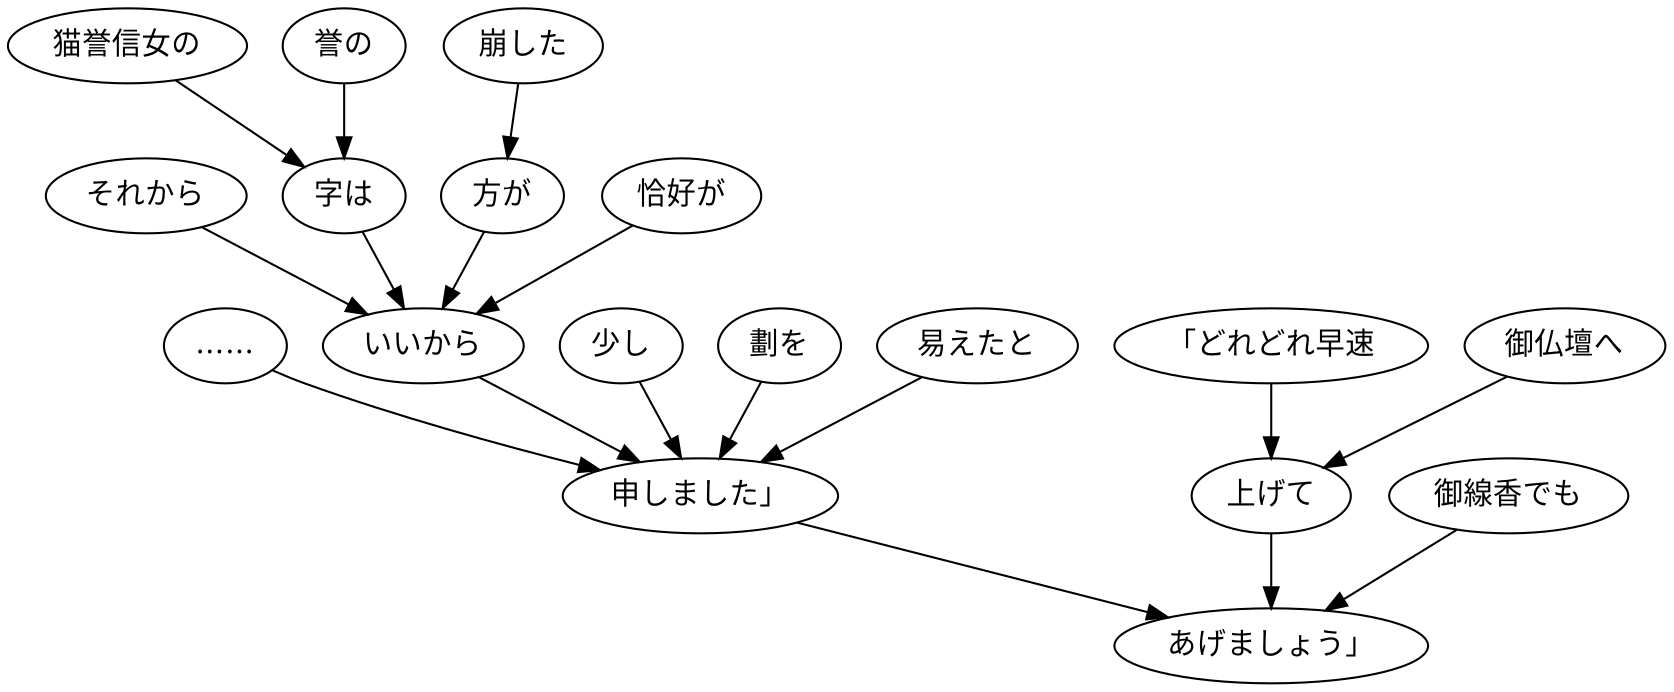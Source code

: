 digraph graph1270 {
	node0 [label="……"];
	node1 [label="それから"];
	node2 [label="猫誉信女の"];
	node3 [label="誉の"];
	node4 [label="字は"];
	node5 [label="崩した"];
	node6 [label="方が"];
	node7 [label="恰好が"];
	node8 [label="いいから"];
	node9 [label="少し"];
	node10 [label="劃を"];
	node11 [label="易えたと"];
	node12 [label="申しました」"];
	node13 [label="「どれどれ早速"];
	node14 [label="御仏壇へ"];
	node15 [label="上げて"];
	node16 [label="御線香でも"];
	node17 [label="あげましょう」"];
	node0 -> node12;
	node1 -> node8;
	node2 -> node4;
	node3 -> node4;
	node4 -> node8;
	node5 -> node6;
	node6 -> node8;
	node7 -> node8;
	node8 -> node12;
	node9 -> node12;
	node10 -> node12;
	node11 -> node12;
	node12 -> node17;
	node13 -> node15;
	node14 -> node15;
	node15 -> node17;
	node16 -> node17;
}
